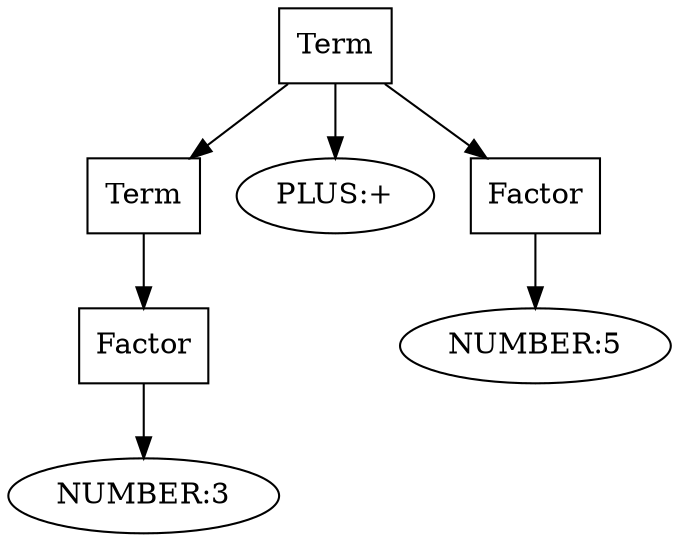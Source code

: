 digraph {
t1 [shape=rect, label="Term"];
t2 [shape=rect, label="Term"];
pl [label="PLUS:+"];
f1 [shape=rect, label="Factor"];
f2 [shape=rect, label="Factor"];
n1 [label="NUMBER:3"];
n2 [label="NUMBER:5"];

t1 -> t2;
t1 -> pl;
t1 -> f2;
t2 -> f1;
f1 -> n1;
f2 -> n2;
}

